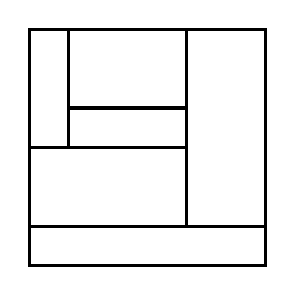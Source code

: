 \begin{tikzpicture}[very thick, scale=.5]
    \draw (0,3) rectangle (1,6);
    \draw (1,4) rectangle (4,6);
    \draw (1,3) rectangle (4,4);
    \draw (0,1) rectangle (4,3);
    \draw (4,1) rectangle (6,6);
    \draw (0,0) rectangle (6,1);
\end{tikzpicture}
